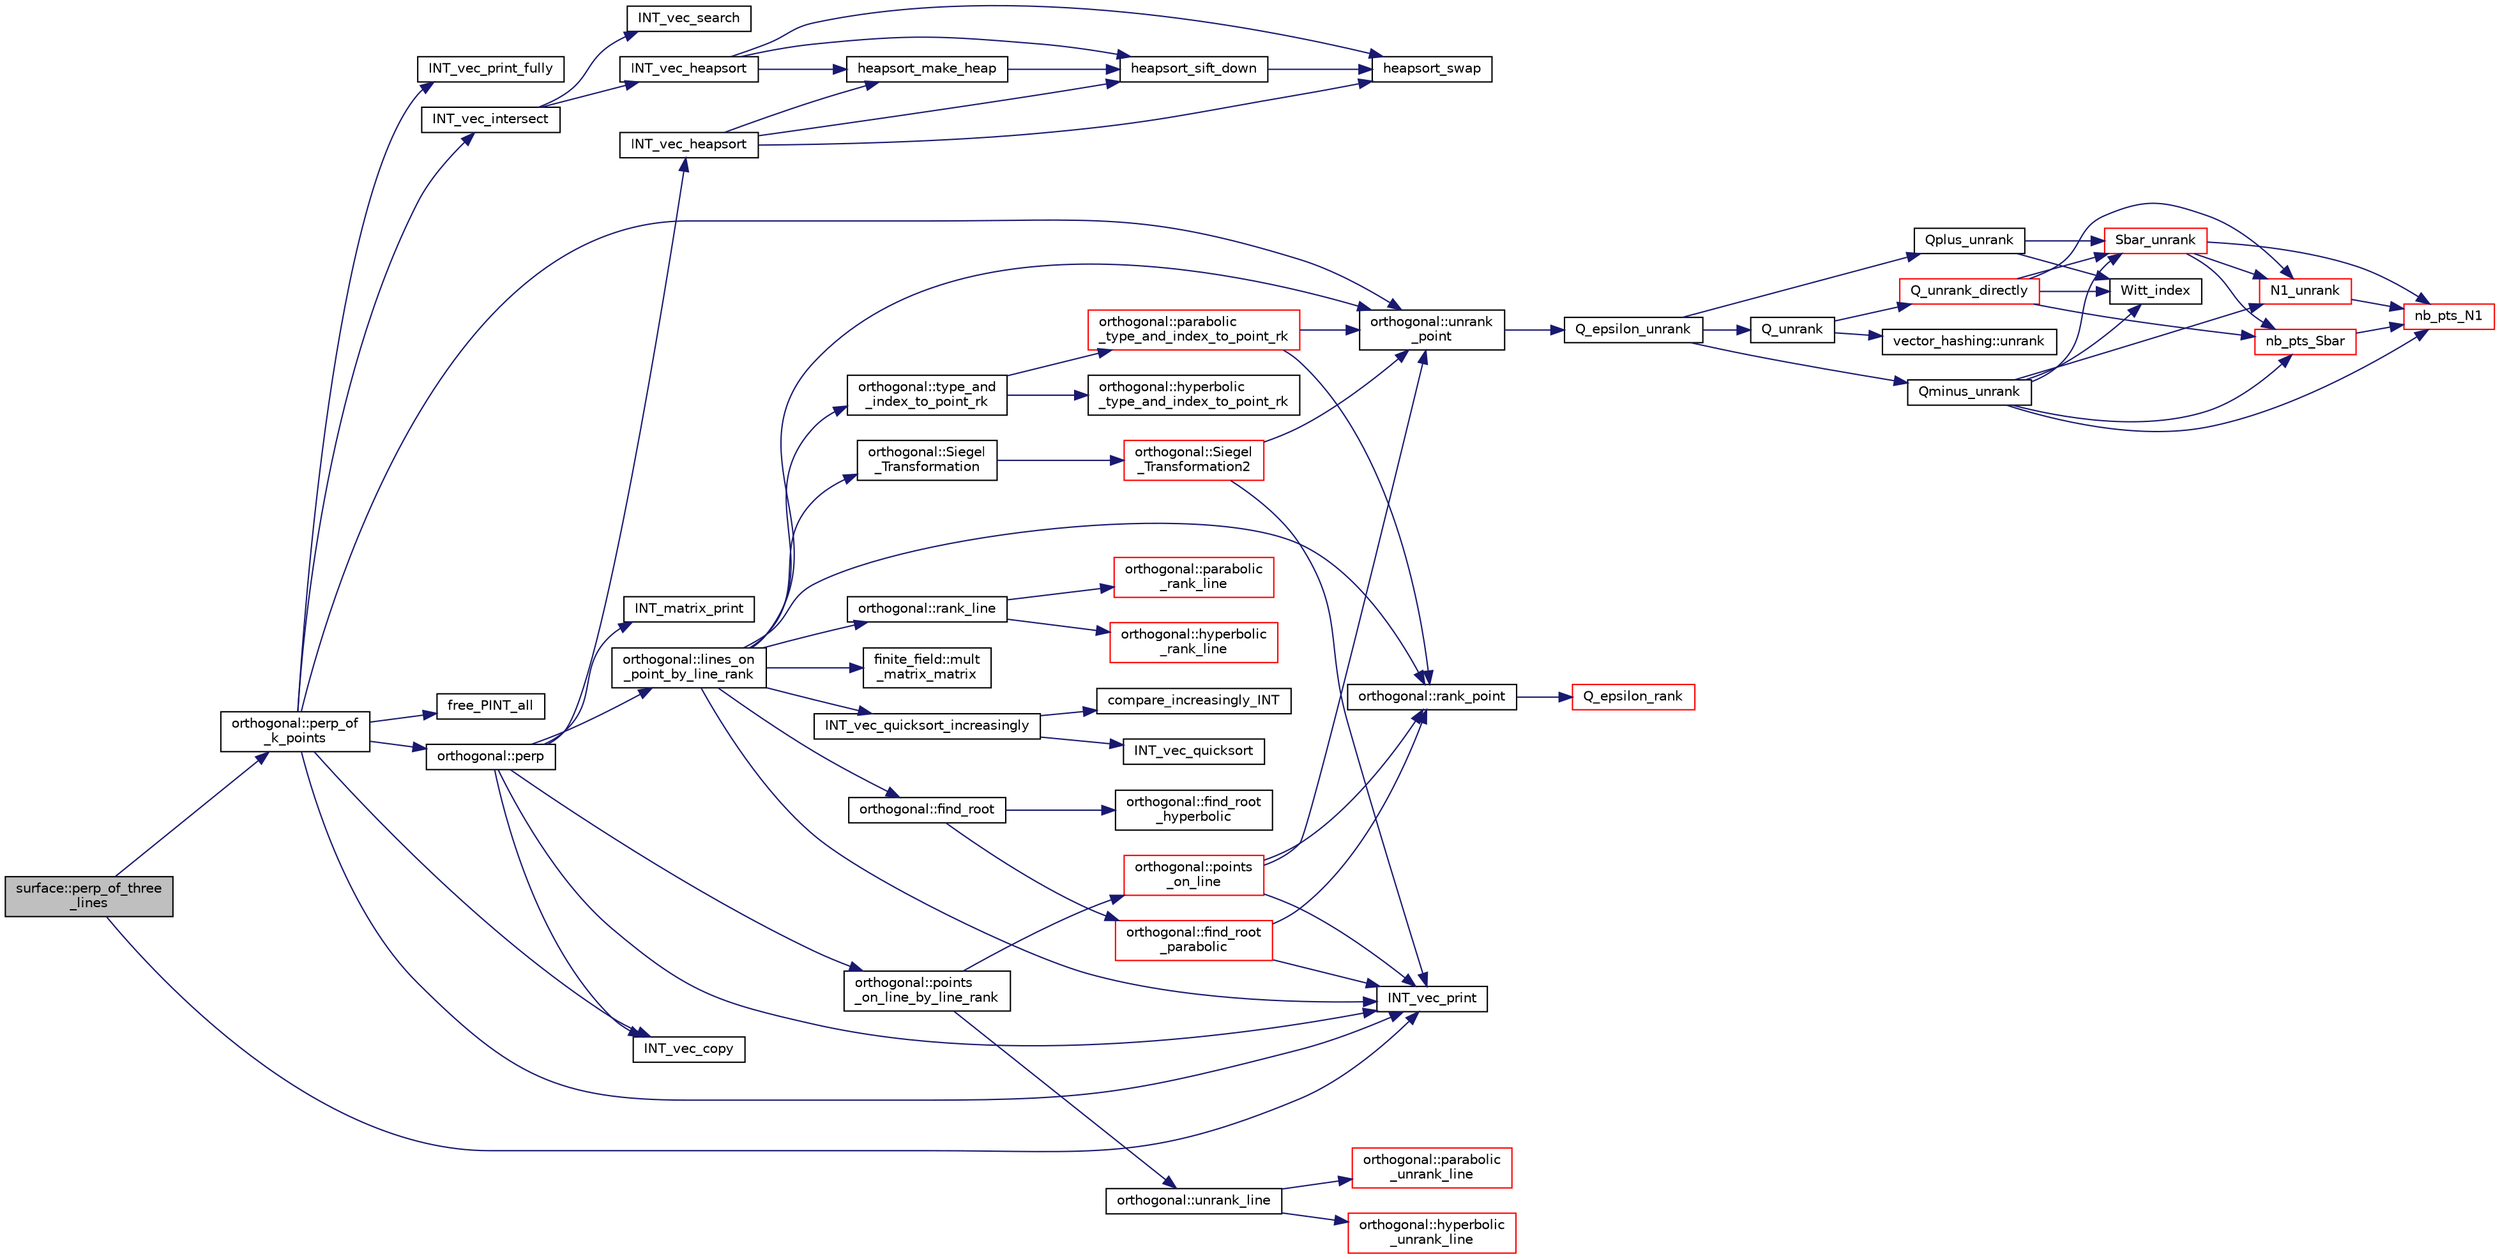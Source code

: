 digraph "surface::perp_of_three_lines"
{
  edge [fontname="Helvetica",fontsize="10",labelfontname="Helvetica",labelfontsize="10"];
  node [fontname="Helvetica",fontsize="10",shape=record];
  rankdir="LR";
  Node4452 [label="surface::perp_of_three\l_lines",height=0.2,width=0.4,color="black", fillcolor="grey75", style="filled", fontcolor="black"];
  Node4452 -> Node4453 [color="midnightblue",fontsize="10",style="solid",fontname="Helvetica"];
  Node4453 [label="INT_vec_print",height=0.2,width=0.4,color="black", fillcolor="white", style="filled",URL="$df/dbf/sajeeb_8_c.html#a79a5901af0b47dd0d694109543c027fe"];
  Node4452 -> Node4454 [color="midnightblue",fontsize="10",style="solid",fontname="Helvetica"];
  Node4454 [label="orthogonal::perp_of\l_k_points",height=0.2,width=0.4,color="black", fillcolor="white", style="filled",URL="$d7/daa/classorthogonal.html#a6a92a4680dc76bb289141fc5c765f5fb"];
  Node4454 -> Node4453 [color="midnightblue",fontsize="10",style="solid",fontname="Helvetica"];
  Node4454 -> Node4455 [color="midnightblue",fontsize="10",style="solid",fontname="Helvetica"];
  Node4455 [label="orthogonal::unrank\l_point",height=0.2,width=0.4,color="black", fillcolor="white", style="filled",URL="$d7/daa/classorthogonal.html#ab655117100f7c66c19817b84ac5ac0a0"];
  Node4455 -> Node4456 [color="midnightblue",fontsize="10",style="solid",fontname="Helvetica"];
  Node4456 [label="Q_epsilon_unrank",height=0.2,width=0.4,color="black", fillcolor="white", style="filled",URL="$d4/d67/geometry_8h.html#af162c4d30d4a6528299e37551c353e7b"];
  Node4456 -> Node4457 [color="midnightblue",fontsize="10",style="solid",fontname="Helvetica"];
  Node4457 [label="Q_unrank",height=0.2,width=0.4,color="black", fillcolor="white", style="filled",URL="$db/da0/lib_2foundations_2geometry_2orthogonal__points_8_c.html#a6d02923d5b54ef796934e753e6f5b65b"];
  Node4457 -> Node4458 [color="midnightblue",fontsize="10",style="solid",fontname="Helvetica"];
  Node4458 [label="vector_hashing::unrank",height=0.2,width=0.4,color="black", fillcolor="white", style="filled",URL="$d8/daa/classvector__hashing.html#abbebd3a96a6d27a34b9b49af99e2ed3d"];
  Node4457 -> Node4459 [color="midnightblue",fontsize="10",style="solid",fontname="Helvetica"];
  Node4459 [label="Q_unrank_directly",height=0.2,width=0.4,color="red", fillcolor="white", style="filled",URL="$db/da0/lib_2foundations_2geometry_2orthogonal__points_8_c.html#a105e7e72249e78fcf0785c69099d90ce"];
  Node4459 -> Node4460 [color="midnightblue",fontsize="10",style="solid",fontname="Helvetica"];
  Node4460 [label="Witt_index",height=0.2,width=0.4,color="black", fillcolor="white", style="filled",URL="$db/da0/lib_2foundations_2geometry_2orthogonal__points_8_c.html#ab3483ecb9859a6758f82b5327da50534"];
  Node4459 -> Node4461 [color="midnightblue",fontsize="10",style="solid",fontname="Helvetica"];
  Node4461 [label="nb_pts_Sbar",height=0.2,width=0.4,color="red", fillcolor="white", style="filled",URL="$db/da0/lib_2foundations_2geometry_2orthogonal__points_8_c.html#a986dda26505c9934c771578b084f67cc"];
  Node4461 -> Node4464 [color="midnightblue",fontsize="10",style="solid",fontname="Helvetica"];
  Node4464 [label="nb_pts_N1",height=0.2,width=0.4,color="red", fillcolor="white", style="filled",URL="$db/da0/lib_2foundations_2geometry_2orthogonal__points_8_c.html#ae0f2e1c76523db67b4ec9629ccc35bc6"];
  Node4459 -> Node4466 [color="midnightblue",fontsize="10",style="solid",fontname="Helvetica"];
  Node4466 [label="Sbar_unrank",height=0.2,width=0.4,color="red", fillcolor="white", style="filled",URL="$db/da0/lib_2foundations_2geometry_2orthogonal__points_8_c.html#a65d9b9ccfff12dd92f4f4e8360701c98"];
  Node4466 -> Node4461 [color="midnightblue",fontsize="10",style="solid",fontname="Helvetica"];
  Node4466 -> Node4464 [color="midnightblue",fontsize="10",style="solid",fontname="Helvetica"];
  Node4466 -> Node4469 [color="midnightblue",fontsize="10",style="solid",fontname="Helvetica"];
  Node4469 [label="N1_unrank",height=0.2,width=0.4,color="red", fillcolor="white", style="filled",URL="$db/da0/lib_2foundations_2geometry_2orthogonal__points_8_c.html#aa9427e27f7f207c1baff3a34cc5d78cf"];
  Node4469 -> Node4464 [color="midnightblue",fontsize="10",style="solid",fontname="Helvetica"];
  Node4459 -> Node4469 [color="midnightblue",fontsize="10",style="solid",fontname="Helvetica"];
  Node4456 -> Node4475 [color="midnightblue",fontsize="10",style="solid",fontname="Helvetica"];
  Node4475 [label="Qplus_unrank",height=0.2,width=0.4,color="black", fillcolor="white", style="filled",URL="$db/da0/lib_2foundations_2geometry_2orthogonal__points_8_c.html#ad50512edd586919700e033744b4a03c8"];
  Node4475 -> Node4460 [color="midnightblue",fontsize="10",style="solid",fontname="Helvetica"];
  Node4475 -> Node4466 [color="midnightblue",fontsize="10",style="solid",fontname="Helvetica"];
  Node4456 -> Node4476 [color="midnightblue",fontsize="10",style="solid",fontname="Helvetica"];
  Node4476 [label="Qminus_unrank",height=0.2,width=0.4,color="black", fillcolor="white", style="filled",URL="$db/da0/lib_2foundations_2geometry_2orthogonal__points_8_c.html#ac2dd18f435ab479095b836a483c12c7d"];
  Node4476 -> Node4460 [color="midnightblue",fontsize="10",style="solid",fontname="Helvetica"];
  Node4476 -> Node4461 [color="midnightblue",fontsize="10",style="solid",fontname="Helvetica"];
  Node4476 -> Node4466 [color="midnightblue",fontsize="10",style="solid",fontname="Helvetica"];
  Node4476 -> Node4464 [color="midnightblue",fontsize="10",style="solid",fontname="Helvetica"];
  Node4476 -> Node4469 [color="midnightblue",fontsize="10",style="solid",fontname="Helvetica"];
  Node4454 -> Node4477 [color="midnightblue",fontsize="10",style="solid",fontname="Helvetica"];
  Node4477 [label="orthogonal::perp",height=0.2,width=0.4,color="black", fillcolor="white", style="filled",URL="$d7/daa/classorthogonal.html#ae80e0fa8d1e8caddb9afbb466e3d3189"];
  Node4477 -> Node4478 [color="midnightblue",fontsize="10",style="solid",fontname="Helvetica"];
  Node4478 [label="orthogonal::lines_on\l_point_by_line_rank",height=0.2,width=0.4,color="black", fillcolor="white", style="filled",URL="$d7/daa/classorthogonal.html#adc21874b6da3cd3585c704994fb538aa"];
  Node4478 -> Node4479 [color="midnightblue",fontsize="10",style="solid",fontname="Helvetica"];
  Node4479 [label="orthogonal::type_and\l_index_to_point_rk",height=0.2,width=0.4,color="black", fillcolor="white", style="filled",URL="$d7/daa/classorthogonal.html#a319ef460cdfe3247d336c3fb482901eb"];
  Node4479 -> Node4480 [color="midnightblue",fontsize="10",style="solid",fontname="Helvetica"];
  Node4480 [label="orthogonal::hyperbolic\l_type_and_index_to_point_rk",height=0.2,width=0.4,color="black", fillcolor="white", style="filled",URL="$d7/daa/classorthogonal.html#af31cd843ff2e6eb4fe1ba9c49e62d1b8"];
  Node4479 -> Node4481 [color="midnightblue",fontsize="10",style="solid",fontname="Helvetica"];
  Node4481 [label="orthogonal::parabolic\l_type_and_index_to_point_rk",height=0.2,width=0.4,color="red", fillcolor="white", style="filled",URL="$d7/daa/classorthogonal.html#a67c316cf01b382762e6ac372f522d106"];
  Node4481 -> Node4455 [color="midnightblue",fontsize="10",style="solid",fontname="Helvetica"];
  Node4481 -> Node4482 [color="midnightblue",fontsize="10",style="solid",fontname="Helvetica"];
  Node4482 [label="orthogonal::rank_point",height=0.2,width=0.4,color="black", fillcolor="white", style="filled",URL="$d7/daa/classorthogonal.html#adb4f1528590a804b3c011a68c9ebf655"];
  Node4482 -> Node4483 [color="midnightblue",fontsize="10",style="solid",fontname="Helvetica"];
  Node4483 [label="Q_epsilon_rank",height=0.2,width=0.4,color="red", fillcolor="white", style="filled",URL="$d4/d67/geometry_8h.html#a0949e1151174e2988aa697cb31942e97"];
  Node4478 -> Node4455 [color="midnightblue",fontsize="10",style="solid",fontname="Helvetica"];
  Node4478 -> Node4519 [color="midnightblue",fontsize="10",style="solid",fontname="Helvetica"];
  Node4519 [label="orthogonal::find_root",height=0.2,width=0.4,color="black", fillcolor="white", style="filled",URL="$d7/daa/classorthogonal.html#a7cad6e763a1f49ab5e372a26f5cdf247"];
  Node4519 -> Node4520 [color="midnightblue",fontsize="10",style="solid",fontname="Helvetica"];
  Node4520 [label="orthogonal::find_root\l_hyperbolic",height=0.2,width=0.4,color="black", fillcolor="white", style="filled",URL="$d7/daa/classorthogonal.html#a4cb66d7aec283cd032a99cb9b2b9992d"];
  Node4519 -> Node4521 [color="midnightblue",fontsize="10",style="solid",fontname="Helvetica"];
  Node4521 [label="orthogonal::find_root\l_parabolic",height=0.2,width=0.4,color="red", fillcolor="white", style="filled",URL="$d7/daa/classorthogonal.html#a2e4453bb31692707f8a9e8b660b2e136"];
  Node4521 -> Node4453 [color="midnightblue",fontsize="10",style="solid",fontname="Helvetica"];
  Node4521 -> Node4482 [color="midnightblue",fontsize="10",style="solid",fontname="Helvetica"];
  Node4478 -> Node4524 [color="midnightblue",fontsize="10",style="solid",fontname="Helvetica"];
  Node4524 [label="orthogonal::Siegel\l_Transformation",height=0.2,width=0.4,color="black", fillcolor="white", style="filled",URL="$d7/daa/classorthogonal.html#a27258e68c99323ac8de66fedbe565a3d"];
  Node4524 -> Node4525 [color="midnightblue",fontsize="10",style="solid",fontname="Helvetica"];
  Node4525 [label="orthogonal::Siegel\l_Transformation2",height=0.2,width=0.4,color="red", fillcolor="white", style="filled",URL="$d7/daa/classorthogonal.html#aaf1945ebd71495f1b362e5091d4b30ec"];
  Node4525 -> Node4455 [color="midnightblue",fontsize="10",style="solid",fontname="Helvetica"];
  Node4525 -> Node4453 [color="midnightblue",fontsize="10",style="solid",fontname="Helvetica"];
  Node4478 -> Node4533 [color="midnightblue",fontsize="10",style="solid",fontname="Helvetica"];
  Node4533 [label="finite_field::mult\l_matrix_matrix",height=0.2,width=0.4,color="black", fillcolor="white", style="filled",URL="$df/d5a/classfinite__field.html#a5e28706b815838d0ec34de1fa74bc3c4"];
  Node4478 -> Node4482 [color="midnightblue",fontsize="10",style="solid",fontname="Helvetica"];
  Node4478 -> Node4547 [color="midnightblue",fontsize="10",style="solid",fontname="Helvetica"];
  Node4547 [label="orthogonal::rank_line",height=0.2,width=0.4,color="black", fillcolor="white", style="filled",URL="$d7/daa/classorthogonal.html#a5e1b5a3eb76840f425e71f25dabcd470"];
  Node4547 -> Node4548 [color="midnightblue",fontsize="10",style="solid",fontname="Helvetica"];
  Node4548 [label="orthogonal::hyperbolic\l_rank_line",height=0.2,width=0.4,color="red", fillcolor="white", style="filled",URL="$d7/daa/classorthogonal.html#a2810f9a6851f445b03fdbfe2a888e9f5"];
  Node4547 -> Node4602 [color="midnightblue",fontsize="10",style="solid",fontname="Helvetica"];
  Node4602 [label="orthogonal::parabolic\l_rank_line",height=0.2,width=0.4,color="red", fillcolor="white", style="filled",URL="$d7/daa/classorthogonal.html#a7df334ceca90bc5b90c56354dbaf45c9"];
  Node4478 -> Node4624 [color="midnightblue",fontsize="10",style="solid",fontname="Helvetica"];
  Node4624 [label="INT_vec_quicksort_increasingly",height=0.2,width=0.4,color="black", fillcolor="white", style="filled",URL="$d5/de2/foundations_2data__structures_2data__structures_8h.html#a31ccee746bc644f58816c67bc3a0e237"];
  Node4624 -> Node4625 [color="midnightblue",fontsize="10",style="solid",fontname="Helvetica"];
  Node4625 [label="INT_vec_quicksort",height=0.2,width=0.4,color="black", fillcolor="white", style="filled",URL="$d4/dd7/sorting_8_c.html#a06b413b423531ad098e9536031cc91ef"];
  Node4624 -> Node4626 [color="midnightblue",fontsize="10",style="solid",fontname="Helvetica"];
  Node4626 [label="compare_increasingly_INT",height=0.2,width=0.4,color="black", fillcolor="white", style="filled",URL="$d4/dd7/sorting_8_c.html#aa182150f114c64f81fcefcbc6d292790"];
  Node4478 -> Node4453 [color="midnightblue",fontsize="10",style="solid",fontname="Helvetica"];
  Node4477 -> Node4453 [color="midnightblue",fontsize="10",style="solid",fontname="Helvetica"];
  Node4477 -> Node4627 [color="midnightblue",fontsize="10",style="solid",fontname="Helvetica"];
  Node4627 [label="orthogonal::points\l_on_line_by_line_rank",height=0.2,width=0.4,color="black", fillcolor="white", style="filled",URL="$d7/daa/classorthogonal.html#aec3f511b69d0a28340f93d6f904c5daa"];
  Node4627 -> Node4628 [color="midnightblue",fontsize="10",style="solid",fontname="Helvetica"];
  Node4628 [label="orthogonal::unrank_line",height=0.2,width=0.4,color="black", fillcolor="white", style="filled",URL="$d7/daa/classorthogonal.html#a27fec576f6e11b80dd4503fa3cf7611e"];
  Node4628 -> Node4629 [color="midnightblue",fontsize="10",style="solid",fontname="Helvetica"];
  Node4629 [label="orthogonal::hyperbolic\l_unrank_line",height=0.2,width=0.4,color="red", fillcolor="white", style="filled",URL="$d7/daa/classorthogonal.html#a94952194cdcc478feb676e97e2e272f2"];
  Node4628 -> Node4637 [color="midnightblue",fontsize="10",style="solid",fontname="Helvetica"];
  Node4637 [label="orthogonal::parabolic\l_unrank_line",height=0.2,width=0.4,color="red", fillcolor="white", style="filled",URL="$d7/daa/classorthogonal.html#a449cc51a62e11b8699befe951b0f8a4c"];
  Node4627 -> Node4657 [color="midnightblue",fontsize="10",style="solid",fontname="Helvetica"];
  Node4657 [label="orthogonal::points\l_on_line",height=0.2,width=0.4,color="red", fillcolor="white", style="filled",URL="$d7/daa/classorthogonal.html#afe1cc564902cc557d4d4d2ff85ee6839"];
  Node4657 -> Node4455 [color="midnightblue",fontsize="10",style="solid",fontname="Helvetica"];
  Node4657 -> Node4453 [color="midnightblue",fontsize="10",style="solid",fontname="Helvetica"];
  Node4657 -> Node4482 [color="midnightblue",fontsize="10",style="solid",fontname="Helvetica"];
  Node4477 -> Node4659 [color="midnightblue",fontsize="10",style="solid",fontname="Helvetica"];
  Node4659 [label="INT_matrix_print",height=0.2,width=0.4,color="black", fillcolor="white", style="filled",URL="$d5/db4/io__and__os_8h.html#afd4180a24bef3a2b584668a4eaf607ff"];
  Node4477 -> Node4660 [color="midnightblue",fontsize="10",style="solid",fontname="Helvetica"];
  Node4660 [label="INT_vec_heapsort",height=0.2,width=0.4,color="black", fillcolor="white", style="filled",URL="$d5/de2/foundations_2data__structures_2data__structures_8h.html#a3590ad9987f801fbfc94634300182f39"];
  Node4660 -> Node4661 [color="midnightblue",fontsize="10",style="solid",fontname="Helvetica"];
  Node4661 [label="heapsort_make_heap",height=0.2,width=0.4,color="black", fillcolor="white", style="filled",URL="$d4/dd7/sorting_8_c.html#a42f24453d7d77eeb1338ebd1a13cfdbb"];
  Node4661 -> Node4662 [color="midnightblue",fontsize="10",style="solid",fontname="Helvetica"];
  Node4662 [label="heapsort_sift_down",height=0.2,width=0.4,color="black", fillcolor="white", style="filled",URL="$d4/dd7/sorting_8_c.html#a65cbb1a6a3f01f511673705437ddc18b"];
  Node4662 -> Node4663 [color="midnightblue",fontsize="10",style="solid",fontname="Helvetica"];
  Node4663 [label="heapsort_swap",height=0.2,width=0.4,color="black", fillcolor="white", style="filled",URL="$d4/dd7/sorting_8_c.html#a8f048362e6065297b19b6975bcbbfcc6"];
  Node4660 -> Node4663 [color="midnightblue",fontsize="10",style="solid",fontname="Helvetica"];
  Node4660 -> Node4662 [color="midnightblue",fontsize="10",style="solid",fontname="Helvetica"];
  Node4477 -> Node4537 [color="midnightblue",fontsize="10",style="solid",fontname="Helvetica"];
  Node4537 [label="INT_vec_copy",height=0.2,width=0.4,color="black", fillcolor="white", style="filled",URL="$df/dbf/sajeeb_8_c.html#ac2d875e27e009af6ec04d17254d11075"];
  Node4454 -> Node4664 [color="midnightblue",fontsize="10",style="solid",fontname="Helvetica"];
  Node4664 [label="INT_vec_print_fully",height=0.2,width=0.4,color="black", fillcolor="white", style="filled",URL="$df/dbf/sajeeb_8_c.html#aff2e5a86c89315b7cec22a5a77f94a25"];
  Node4454 -> Node4665 [color="midnightblue",fontsize="10",style="solid",fontname="Helvetica"];
  Node4665 [label="INT_vec_intersect",height=0.2,width=0.4,color="black", fillcolor="white", style="filled",URL="$d5/de2/foundations_2data__structures_2data__structures_8h.html#a19855973f5fb469b315f31e7e1402471"];
  Node4665 -> Node4666 [color="midnightblue",fontsize="10",style="solid",fontname="Helvetica"];
  Node4666 [label="INT_vec_heapsort",height=0.2,width=0.4,color="black", fillcolor="white", style="filled",URL="$d4/dd7/sorting_8_c.html#a3590ad9987f801fbfc94634300182f39"];
  Node4666 -> Node4661 [color="midnightblue",fontsize="10",style="solid",fontname="Helvetica"];
  Node4666 -> Node4663 [color="midnightblue",fontsize="10",style="solid",fontname="Helvetica"];
  Node4666 -> Node4662 [color="midnightblue",fontsize="10",style="solid",fontname="Helvetica"];
  Node4665 -> Node4667 [color="midnightblue",fontsize="10",style="solid",fontname="Helvetica"];
  Node4667 [label="INT_vec_search",height=0.2,width=0.4,color="black", fillcolor="white", style="filled",URL="$d4/dd7/sorting_8_c.html#ad103ef2316a1f671bdb68fd9cd9ba945"];
  Node4454 -> Node4537 [color="midnightblue",fontsize="10",style="solid",fontname="Helvetica"];
  Node4454 -> Node4668 [color="midnightblue",fontsize="10",style="solid",fontname="Helvetica"];
  Node4668 [label="free_PINT_all",height=0.2,width=0.4,color="black", fillcolor="white", style="filled",URL="$d5/db4/io__and__os_8h.html#a8c74577588c4d669d8858633dd2f0b98"];
}
